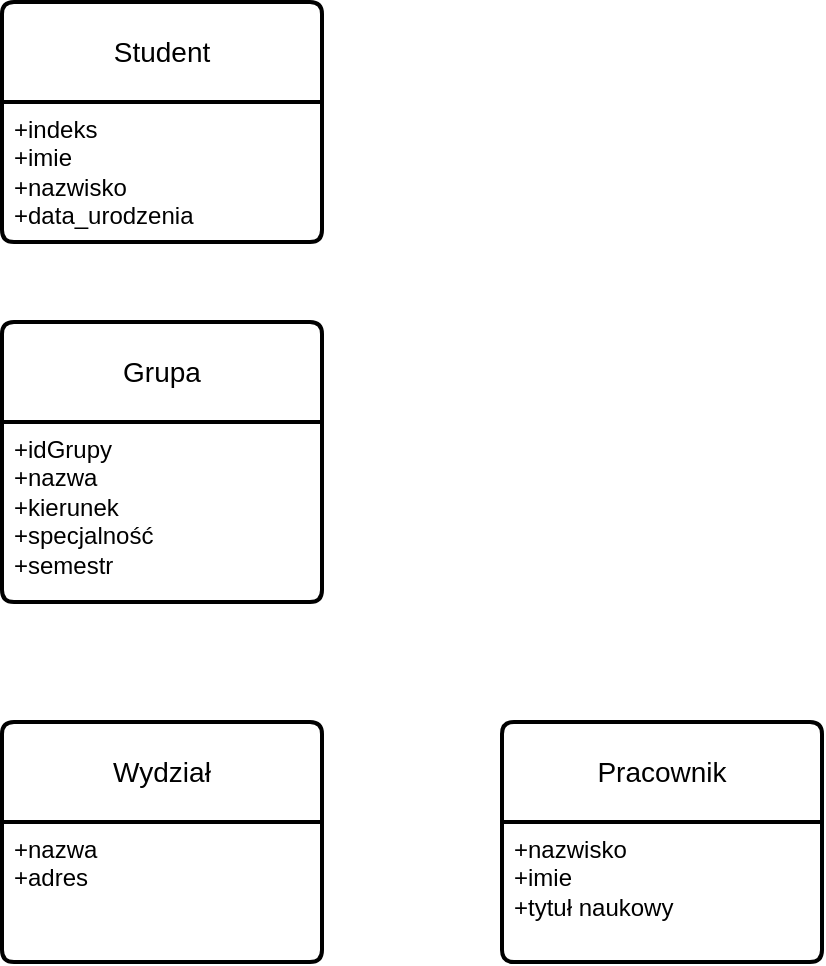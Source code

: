 <mxfile version="24.8.0">
  <diagram name="Strona-1" id="A_9tUgF3DZ9QqcFZPlCZ">
    <mxGraphModel dx="656" dy="781" grid="1" gridSize="10" guides="1" tooltips="1" connect="1" arrows="1" fold="1" page="1" pageScale="1" pageWidth="827" pageHeight="1169" math="0" shadow="0">
      <root>
        <mxCell id="0" />
        <mxCell id="1" parent="0" />
        <mxCell id="cos8qCc4vwuHtbIH8iHx-1" value="Wydział" style="swimlane;childLayout=stackLayout;horizontal=1;startSize=50;horizontalStack=0;rounded=1;fontSize=14;fontStyle=0;strokeWidth=2;resizeParent=0;resizeLast=1;shadow=0;dashed=0;align=center;arcSize=4;whiteSpace=wrap;html=1;" vertex="1" parent="1">
          <mxGeometry x="40" y="400" width="160" height="120" as="geometry" />
        </mxCell>
        <mxCell id="cos8qCc4vwuHtbIH8iHx-2" value="+nazwa&lt;div&gt;+adres&lt;/div&gt;" style="align=left;strokeColor=none;fillColor=none;spacingLeft=4;fontSize=12;verticalAlign=top;resizable=0;rotatable=0;part=1;html=1;" vertex="1" parent="cos8qCc4vwuHtbIH8iHx-1">
          <mxGeometry y="50" width="160" height="70" as="geometry" />
        </mxCell>
        <mxCell id="cos8qCc4vwuHtbIH8iHx-3" value="Pracownik" style="swimlane;childLayout=stackLayout;horizontal=1;startSize=50;horizontalStack=0;rounded=1;fontSize=14;fontStyle=0;strokeWidth=2;resizeParent=0;resizeLast=1;shadow=0;dashed=0;align=center;arcSize=4;whiteSpace=wrap;html=1;" vertex="1" parent="1">
          <mxGeometry x="290" y="400" width="160" height="120" as="geometry" />
        </mxCell>
        <mxCell id="cos8qCc4vwuHtbIH8iHx-4" value="+nazwisko&lt;div&gt;+imie&lt;/div&gt;&lt;div&gt;+tytuł naukowy&lt;/div&gt;" style="align=left;strokeColor=none;fillColor=none;spacingLeft=4;fontSize=12;verticalAlign=top;resizable=0;rotatable=0;part=1;html=1;" vertex="1" parent="cos8qCc4vwuHtbIH8iHx-3">
          <mxGeometry y="50" width="160" height="70" as="geometry" />
        </mxCell>
        <mxCell id="cos8qCc4vwuHtbIH8iHx-5" value="Grupa" style="swimlane;childLayout=stackLayout;horizontal=1;startSize=50;horizontalStack=0;rounded=1;fontSize=14;fontStyle=0;strokeWidth=2;resizeParent=0;resizeLast=1;shadow=0;dashed=0;align=center;arcSize=4;whiteSpace=wrap;html=1;" vertex="1" parent="1">
          <mxGeometry x="40" y="200" width="160" height="140" as="geometry" />
        </mxCell>
        <mxCell id="cos8qCc4vwuHtbIH8iHx-6" value="+idGrupy&lt;div&gt;+nazwa&lt;/div&gt;&lt;div&gt;+kierunek&lt;/div&gt;&lt;div&gt;+specjalność&lt;/div&gt;&lt;div&gt;+semestr&lt;/div&gt;" style="align=left;strokeColor=none;fillColor=none;spacingLeft=4;fontSize=12;verticalAlign=top;resizable=0;rotatable=0;part=1;html=1;" vertex="1" parent="cos8qCc4vwuHtbIH8iHx-5">
          <mxGeometry y="50" width="160" height="90" as="geometry" />
        </mxCell>
        <mxCell id="cos8qCc4vwuHtbIH8iHx-7" value="Student" style="swimlane;childLayout=stackLayout;horizontal=1;startSize=50;horizontalStack=0;rounded=1;fontSize=14;fontStyle=0;strokeWidth=2;resizeParent=0;resizeLast=1;shadow=0;dashed=0;align=center;arcSize=4;whiteSpace=wrap;html=1;" vertex="1" parent="1">
          <mxGeometry x="40" y="40" width="160" height="120" as="geometry" />
        </mxCell>
        <mxCell id="cos8qCc4vwuHtbIH8iHx-8" value="+indeks&lt;div&gt;+imie&lt;/div&gt;&lt;div&gt;+nazwisko&lt;/div&gt;&lt;div&gt;+data_urodzenia&lt;/div&gt;" style="align=left;strokeColor=none;fillColor=none;spacingLeft=4;fontSize=12;verticalAlign=top;resizable=0;rotatable=0;part=1;html=1;" vertex="1" parent="cos8qCc4vwuHtbIH8iHx-7">
          <mxGeometry y="50" width="160" height="70" as="geometry" />
        </mxCell>
      </root>
    </mxGraphModel>
  </diagram>
</mxfile>
